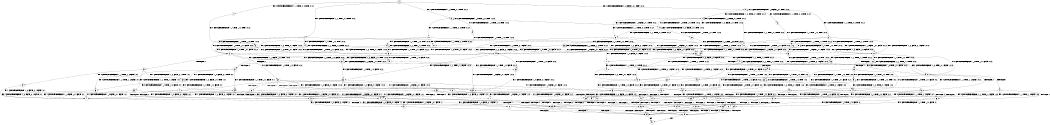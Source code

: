 digraph BCG {
size = "7, 10.5";
center = TRUE;
node [shape = circle];
0 [peripheries = 2];
0 -> 1 [label = "EX !0 !ATOMIC_EXCH_BRANCH (1, +1, TRUE, +0, 2, TRUE) !:0:1:2:"];
0 -> 2 [label = "EX !1 !ATOMIC_EXCH_BRANCH (1, +0, FALSE, +0, 1, TRUE) !:0:1:2:"];
0 -> 3 [label = "EX !2 !ATOMIC_EXCH_BRANCH (1, +0, TRUE, +0, 1, TRUE) !:0:1:2:"];
0 -> 4 [label = "EX !0 !ATOMIC_EXCH_BRANCH (1, +1, TRUE, +0, 2, TRUE) !:0:1:2:"];
1 -> 5 [label = "EX !0 !ATOMIC_EXCH_BRANCH (1, +1, TRUE, +1, 2, TRUE) !:0:1:2:"];
2 -> 6 [label = "EX !0 !ATOMIC_EXCH_BRANCH (1, +1, TRUE, +0, 2, TRUE) !:0:1:2:"];
2 -> 7 [label = "EX !2 !ATOMIC_EXCH_BRANCH (1, +0, TRUE, +0, 1, TRUE) !:0:1:2:"];
2 -> 8 [label = "EX !0 !ATOMIC_EXCH_BRANCH (1, +1, TRUE, +0, 2, TRUE) !:0:1:2:"];
2 -> 2 [label = "EX !1 !ATOMIC_EXCH_BRANCH (1, +0, FALSE, +0, 1, TRUE) !:0:1:2:"];
3 -> 9 [label = "EX !0 !ATOMIC_EXCH_BRANCH (1, +1, TRUE, +0, 2, TRUE) !:0:1:2:"];
3 -> 10 [label = "EX !1 !ATOMIC_EXCH_BRANCH (1, +0, FALSE, +0, 1, TRUE) !:0:1:2:"];
3 -> 11 [label = "EX !0 !ATOMIC_EXCH_BRANCH (1, +1, TRUE, +0, 2, TRUE) !:0:1:2:"];
3 -> 3 [label = "EX !2 !ATOMIC_EXCH_BRANCH (1, +0, TRUE, +0, 1, TRUE) !:0:1:2:"];
4 -> 5 [label = "EX !0 !ATOMIC_EXCH_BRANCH (1, +1, TRUE, +1, 2, TRUE) !:0:1:2:"];
4 -> 12 [label = "EX !1 !ATOMIC_EXCH_BRANCH (1, +0, FALSE, +0, 1, FALSE) !:0:1:2:"];
4 -> 13 [label = "EX !2 !ATOMIC_EXCH_BRANCH (1, +0, TRUE, +0, 1, FALSE) !:0:1:2:"];
4 -> 14 [label = "EX !0 !ATOMIC_EXCH_BRANCH (1, +1, TRUE, +1, 2, TRUE) !:0:1:2:"];
5 -> 15 [label = "EX !2 !ATOMIC_EXCH_BRANCH (1, +0, TRUE, +0, 1, FALSE) !:0:1:2:"];
6 -> 16 [label = "EX !0 !ATOMIC_EXCH_BRANCH (1, +1, TRUE, +1, 2, TRUE) !:0:1:2:"];
7 -> 17 [label = "EX !0 !ATOMIC_EXCH_BRANCH (1, +1, TRUE, +0, 2, TRUE) !:0:1:2:"];
7 -> 18 [label = "EX !0 !ATOMIC_EXCH_BRANCH (1, +1, TRUE, +0, 2, TRUE) !:0:1:2:"];
7 -> 7 [label = "EX !2 !ATOMIC_EXCH_BRANCH (1, +0, TRUE, +0, 1, TRUE) !:0:1:2:"];
7 -> 10 [label = "EX !1 !ATOMIC_EXCH_BRANCH (1, +0, FALSE, +0, 1, TRUE) !:0:1:2:"];
8 -> 16 [label = "EX !0 !ATOMIC_EXCH_BRANCH (1, +1, TRUE, +1, 2, TRUE) !:0:1:2:"];
8 -> 19 [label = "EX !2 !ATOMIC_EXCH_BRANCH (1, +0, TRUE, +0, 1, FALSE) !:0:1:2:"];
8 -> 12 [label = "EX !1 !ATOMIC_EXCH_BRANCH (1, +0, FALSE, +0, 1, FALSE) !:0:1:2:"];
8 -> 20 [label = "EX !0 !ATOMIC_EXCH_BRANCH (1, +1, TRUE, +1, 2, TRUE) !:0:1:2:"];
9 -> 21 [label = "EX !0 !ATOMIC_EXCH_BRANCH (1, +1, TRUE, +1, 2, TRUE) !:0:1:2:"];
10 -> 22 [label = "EX !2 !ATOMIC_EXCH_BRANCH (1, +0, TRUE, +0, 1, TRUE) !:0:1:2:"];
10 -> 18 [label = "EX !0 !ATOMIC_EXCH_BRANCH (1, +1, TRUE, +0, 2, TRUE) !:0:1:2:"];
10 -> 7 [label = "EX !2 !ATOMIC_EXCH_BRANCH (1, +0, TRUE, +0, 1, TRUE) !:0:1:2:"];
10 -> 10 [label = "EX !1 !ATOMIC_EXCH_BRANCH (1, +0, FALSE, +0, 1, TRUE) !:0:1:2:"];
11 -> 21 [label = "EX !0 !ATOMIC_EXCH_BRANCH (1, +1, TRUE, +1, 2, TRUE) !:0:1:2:"];
11 -> 23 [label = "EX !1 !ATOMIC_EXCH_BRANCH (1, +0, FALSE, +0, 1, FALSE) !:0:1:2:"];
11 -> 13 [label = "EX !2 !ATOMIC_EXCH_BRANCH (1, +0, TRUE, +0, 1, FALSE) !:0:1:2:"];
11 -> 24 [label = "EX !0 !ATOMIC_EXCH_BRANCH (1, +1, TRUE, +1, 2, TRUE) !:0:1:2:"];
12 -> 25 [label = "EX !0 !ATOMIC_EXCH_BRANCH (1, +1, TRUE, +1, 2, TRUE) !:0:1:2:"];
12 -> 26 [label = "TERMINATE !1"];
12 -> 27 [label = "EX !2 !ATOMIC_EXCH_BRANCH (1, +0, TRUE, +0, 1, FALSE) !:0:1:2:"];
12 -> 28 [label = "EX !0 !ATOMIC_EXCH_BRANCH (1, +1, TRUE, +1, 2, TRUE) !:0:1:2:"];
13 -> 29 [label = "EX !0 !ATOMIC_EXCH_BRANCH (1, +1, TRUE, +1, 2, FALSE) !:0:1:2:"];
13 -> 30 [label = "TERMINATE !2"];
13 -> 31 [label = "EX !1 !ATOMIC_EXCH_BRANCH (1, +0, FALSE, +0, 1, TRUE) !:0:1:2:"];
13 -> 32 [label = "EX !0 !ATOMIC_EXCH_BRANCH (1, +1, TRUE, +1, 2, FALSE) !:0:1:2:"];
14 -> 15 [label = "EX !2 !ATOMIC_EXCH_BRANCH (1, +0, TRUE, +0, 1, FALSE) !:0:1:2:"];
14 -> 12 [label = "EX !1 !ATOMIC_EXCH_BRANCH (1, +0, FALSE, +0, 1, FALSE) !:0:1:2:"];
14 -> 13 [label = "EX !2 !ATOMIC_EXCH_BRANCH (1, +0, TRUE, +0, 1, FALSE) !:0:1:2:"];
14 -> 14 [label = "EX !0 !ATOMIC_EXCH_BRANCH (1, +1, TRUE, +1, 2, TRUE) !:0:1:2:"];
15 -> 29 [label = "EX !0 !ATOMIC_EXCH_BRANCH (1, +1, TRUE, +1, 2, FALSE) !:0:1:2:"];
16 -> 33 [label = "EX !1 !ATOMIC_EXCH_BRANCH (1, +0, FALSE, +0, 1, FALSE) !:0:1:2:"];
17 -> 34 [label = "EX !0 !ATOMIC_EXCH_BRANCH (1, +1, TRUE, +1, 2, TRUE) !:0:1:2:"];
18 -> 34 [label = "EX !0 !ATOMIC_EXCH_BRANCH (1, +1, TRUE, +1, 2, TRUE) !:0:1:2:"];
18 -> 19 [label = "EX !2 !ATOMIC_EXCH_BRANCH (1, +0, TRUE, +0, 1, FALSE) !:0:1:2:"];
18 -> 23 [label = "EX !1 !ATOMIC_EXCH_BRANCH (1, +0, FALSE, +0, 1, FALSE) !:0:1:2:"];
18 -> 35 [label = "EX !0 !ATOMIC_EXCH_BRANCH (1, +1, TRUE, +1, 2, TRUE) !:0:1:2:"];
19 -> 36 [label = "EX !0 !ATOMIC_EXCH_BRANCH (1, +1, TRUE, +1, 2, FALSE) !:0:1:2:"];
19 -> 37 [label = "TERMINATE !2"];
19 -> 31 [label = "EX !1 !ATOMIC_EXCH_BRANCH (1, +0, FALSE, +0, 1, TRUE) !:0:1:2:"];
19 -> 38 [label = "EX !0 !ATOMIC_EXCH_BRANCH (1, +1, TRUE, +1, 2, FALSE) !:0:1:2:"];
20 -> 33 [label = "EX !1 !ATOMIC_EXCH_BRANCH (1, +0, FALSE, +0, 1, FALSE) !:0:1:2:"];
20 -> 19 [label = "EX !2 !ATOMIC_EXCH_BRANCH (1, +0, TRUE, +0, 1, FALSE) !:0:1:2:"];
20 -> 12 [label = "EX !1 !ATOMIC_EXCH_BRANCH (1, +0, FALSE, +0, 1, FALSE) !:0:1:2:"];
20 -> 20 [label = "EX !0 !ATOMIC_EXCH_BRANCH (1, +1, TRUE, +1, 2, TRUE) !:0:1:2:"];
21 -> 15 [label = "EX !2 !ATOMIC_EXCH_BRANCH (1, +0, TRUE, +0, 1, FALSE) !:0:1:2:"];
22 -> 17 [label = "EX !0 !ATOMIC_EXCH_BRANCH (1, +1, TRUE, +0, 2, TRUE) !:0:1:2:"];
23 -> 39 [label = "EX !0 !ATOMIC_EXCH_BRANCH (1, +1, TRUE, +1, 2, TRUE) !:0:1:2:"];
23 -> 40 [label = "TERMINATE !1"];
23 -> 27 [label = "EX !2 !ATOMIC_EXCH_BRANCH (1, +0, TRUE, +0, 1, FALSE) !:0:1:2:"];
23 -> 41 [label = "EX !0 !ATOMIC_EXCH_BRANCH (1, +1, TRUE, +1, 2, TRUE) !:0:1:2:"];
24 -> 15 [label = "EX !2 !ATOMIC_EXCH_BRANCH (1, +0, TRUE, +0, 1, FALSE) !:0:1:2:"];
24 -> 23 [label = "EX !1 !ATOMIC_EXCH_BRANCH (1, +0, FALSE, +0, 1, FALSE) !:0:1:2:"];
24 -> 13 [label = "EX !2 !ATOMIC_EXCH_BRANCH (1, +0, TRUE, +0, 1, FALSE) !:0:1:2:"];
24 -> 24 [label = "EX !0 !ATOMIC_EXCH_BRANCH (1, +1, TRUE, +1, 2, TRUE) !:0:1:2:"];
25 -> 42 [label = "EX !2 !ATOMIC_EXCH_BRANCH (1, +0, TRUE, +0, 1, FALSE) !:0:1:2:"];
26 -> 43 [label = "EX !0 !ATOMIC_EXCH_BRANCH (1, +1, TRUE, +1, 2, TRUE) !:0:2:"];
26 -> 44 [label = "EX !2 !ATOMIC_EXCH_BRANCH (1, +0, TRUE, +0, 1, FALSE) !:0:2:"];
26 -> 45 [label = "EX !0 !ATOMIC_EXCH_BRANCH (1, +1, TRUE, +1, 2, TRUE) !:0:2:"];
27 -> 46 [label = "EX !0 !ATOMIC_EXCH_BRANCH (1, +1, TRUE, +1, 2, FALSE) !:0:1:2:"];
27 -> 47 [label = "TERMINATE !1"];
27 -> 48 [label = "TERMINATE !2"];
27 -> 49 [label = "EX !0 !ATOMIC_EXCH_BRANCH (1, +1, TRUE, +1, 2, FALSE) !:0:1:2:"];
28 -> 42 [label = "EX !2 !ATOMIC_EXCH_BRANCH (1, +0, TRUE, +0, 1, FALSE) !:0:1:2:"];
28 -> 26 [label = "TERMINATE !1"];
28 -> 27 [label = "EX !2 !ATOMIC_EXCH_BRANCH (1, +0, TRUE, +0, 1, FALSE) !:0:1:2:"];
28 -> 28 [label = "EX !0 !ATOMIC_EXCH_BRANCH (1, +1, TRUE, +1, 2, TRUE) !:0:1:2:"];
29 -> 50 [label = "EX !1 !ATOMIC_EXCH_BRANCH (1, +0, FALSE, +0, 1, FALSE) !:0:1:2:"];
30 -> 51 [label = "EX !0 !ATOMIC_EXCH_BRANCH (1, +1, TRUE, +1, 2, FALSE) !:0:1:"];
30 -> 52 [label = "EX !1 !ATOMIC_EXCH_BRANCH (1, +0, FALSE, +0, 1, TRUE) !:0:1:"];
30 -> 53 [label = "EX !0 !ATOMIC_EXCH_BRANCH (1, +1, TRUE, +1, 2, FALSE) !:0:1:"];
31 -> 36 [label = "EX !0 !ATOMIC_EXCH_BRANCH (1, +1, TRUE, +1, 2, FALSE) !:0:1:2:"];
31 -> 37 [label = "TERMINATE !2"];
31 -> 31 [label = "EX !1 !ATOMIC_EXCH_BRANCH (1, +0, FALSE, +0, 1, TRUE) !:0:1:2:"];
31 -> 38 [label = "EX !0 !ATOMIC_EXCH_BRANCH (1, +1, TRUE, +1, 2, FALSE) !:0:1:2:"];
32 -> 50 [label = "EX !1 !ATOMIC_EXCH_BRANCH (1, +0, FALSE, +0, 1, FALSE) !:0:1:2:"];
32 -> 54 [label = "TERMINATE !2"];
32 -> 55 [label = "TERMINATE !0"];
32 -> 56 [label = "EX !1 !ATOMIC_EXCH_BRANCH (1, +0, FALSE, +0, 1, FALSE) !:0:1:2:"];
33 -> 25 [label = "EX !0 !ATOMIC_EXCH_BRANCH (1, +1, TRUE, +1, 2, TRUE) !:0:1:2:"];
34 -> 57 [label = "EX !1 !ATOMIC_EXCH_BRANCH (1, +0, FALSE, +0, 1, FALSE) !:0:1:2:"];
35 -> 57 [label = "EX !1 !ATOMIC_EXCH_BRANCH (1, +0, FALSE, +0, 1, FALSE) !:0:1:2:"];
35 -> 19 [label = "EX !2 !ATOMIC_EXCH_BRANCH (1, +0, TRUE, +0, 1, FALSE) !:0:1:2:"];
35 -> 23 [label = "EX !1 !ATOMIC_EXCH_BRANCH (1, +0, FALSE, +0, 1, FALSE) !:0:1:2:"];
35 -> 35 [label = "EX !0 !ATOMIC_EXCH_BRANCH (1, +1, TRUE, +1, 2, TRUE) !:0:1:2:"];
36 -> 50 [label = "EX !1 !ATOMIC_EXCH_BRANCH (1, +0, FALSE, +0, 1, FALSE) !:0:1:2:"];
37 -> 58 [label = "EX !0 !ATOMIC_EXCH_BRANCH (1, +1, TRUE, +1, 2, FALSE) !:0:1:"];
37 -> 52 [label = "EX !1 !ATOMIC_EXCH_BRANCH (1, +0, FALSE, +0, 1, TRUE) !:0:1:"];
37 -> 59 [label = "EX !0 !ATOMIC_EXCH_BRANCH (1, +1, TRUE, +1, 2, FALSE) !:0:1:"];
38 -> 50 [label = "EX !1 !ATOMIC_EXCH_BRANCH (1, +0, FALSE, +0, 1, FALSE) !:0:1:2:"];
38 -> 60 [label = "TERMINATE !2"];
38 -> 61 [label = "TERMINATE !0"];
38 -> 56 [label = "EX !1 !ATOMIC_EXCH_BRANCH (1, +0, FALSE, +0, 1, FALSE) !:0:1:2:"];
39 -> 42 [label = "EX !2 !ATOMIC_EXCH_BRANCH (1, +0, TRUE, +0, 1, FALSE) !:0:1:2:"];
40 -> 62 [label = "EX !0 !ATOMIC_EXCH_BRANCH (1, +1, TRUE, +1, 2, TRUE) !:0:2:"];
40 -> 44 [label = "EX !2 !ATOMIC_EXCH_BRANCH (1, +0, TRUE, +0, 1, FALSE) !:0:2:"];
40 -> 63 [label = "EX !0 !ATOMIC_EXCH_BRANCH (1, +1, TRUE, +1, 2, TRUE) !:0:2:"];
41 -> 42 [label = "EX !2 !ATOMIC_EXCH_BRANCH (1, +0, TRUE, +0, 1, FALSE) !:0:1:2:"];
41 -> 40 [label = "TERMINATE !1"];
41 -> 27 [label = "EX !2 !ATOMIC_EXCH_BRANCH (1, +0, TRUE, +0, 1, FALSE) !:0:1:2:"];
41 -> 41 [label = "EX !0 !ATOMIC_EXCH_BRANCH (1, +1, TRUE, +1, 2, TRUE) !:0:1:2:"];
42 -> 46 [label = "EX !0 !ATOMIC_EXCH_BRANCH (1, +1, TRUE, +1, 2, FALSE) !:0:1:2:"];
43 -> 64 [label = "EX !2 !ATOMIC_EXCH_BRANCH (1, +0, TRUE, +0, 1, FALSE) !:0:2:"];
44 -> 65 [label = "EX !0 !ATOMIC_EXCH_BRANCH (1, +1, TRUE, +1, 2, FALSE) !:0:2:"];
44 -> 66 [label = "TERMINATE !2"];
44 -> 67 [label = "EX !0 !ATOMIC_EXCH_BRANCH (1, +1, TRUE, +1, 2, FALSE) !:0:2:"];
45 -> 64 [label = "EX !2 !ATOMIC_EXCH_BRANCH (1, +0, TRUE, +0, 1, FALSE) !:0:2:"];
45 -> 44 [label = "EX !2 !ATOMIC_EXCH_BRANCH (1, +0, TRUE, +0, 1, FALSE) !:0:2:"];
45 -> 45 [label = "EX !0 !ATOMIC_EXCH_BRANCH (1, +1, TRUE, +1, 2, TRUE) !:0:2:"];
46 -> 68 [label = "TERMINATE !0"];
47 -> 65 [label = "EX !0 !ATOMIC_EXCH_BRANCH (1, +1, TRUE, +1, 2, FALSE) !:0:2:"];
47 -> 66 [label = "TERMINATE !2"];
47 -> 67 [label = "EX !0 !ATOMIC_EXCH_BRANCH (1, +1, TRUE, +1, 2, FALSE) !:0:2:"];
48 -> 69 [label = "EX !0 !ATOMIC_EXCH_BRANCH (1, +1, TRUE, +1, 2, FALSE) !:0:1:"];
48 -> 66 [label = "TERMINATE !1"];
48 -> 70 [label = "EX !0 !ATOMIC_EXCH_BRANCH (1, +1, TRUE, +1, 2, FALSE) !:0:1:"];
49 -> 68 [label = "TERMINATE !0"];
49 -> 71 [label = "TERMINATE !1"];
49 -> 72 [label = "TERMINATE !2"];
49 -> 73 [label = "TERMINATE !0"];
50 -> 68 [label = "TERMINATE !0"];
51 -> 74 [label = "EX !1 !ATOMIC_EXCH_BRANCH (1, +0, FALSE, +0, 1, FALSE) !:0:1:"];
52 -> 58 [label = "EX !0 !ATOMIC_EXCH_BRANCH (1, +1, TRUE, +1, 2, FALSE) !:0:1:"];
52 -> 52 [label = "EX !1 !ATOMIC_EXCH_BRANCH (1, +0, FALSE, +0, 1, TRUE) !:0:1:"];
52 -> 59 [label = "EX !0 !ATOMIC_EXCH_BRANCH (1, +1, TRUE, +1, 2, FALSE) !:0:1:"];
53 -> 74 [label = "EX !1 !ATOMIC_EXCH_BRANCH (1, +0, FALSE, +0, 1, FALSE) !:0:1:"];
53 -> 75 [label = "TERMINATE !0"];
53 -> 76 [label = "EX !1 !ATOMIC_EXCH_BRANCH (1, +0, FALSE, +0, 1, FALSE) !:0:1:"];
54 -> 74 [label = "EX !1 !ATOMIC_EXCH_BRANCH (1, +0, FALSE, +0, 1, FALSE) !:0:1:"];
54 -> 75 [label = "TERMINATE !0"];
54 -> 76 [label = "EX !1 !ATOMIC_EXCH_BRANCH (1, +0, FALSE, +0, 1, FALSE) !:0:1:"];
55 -> 77 [label = "EX !1 !ATOMIC_EXCH_BRANCH (1, +0, FALSE, +0, 1, FALSE) !:1:2:"];
55 -> 75 [label = "TERMINATE !2"];
55 -> 78 [label = "EX !1 !ATOMIC_EXCH_BRANCH (1, +0, FALSE, +0, 1, FALSE) !:1:2:"];
56 -> 68 [label = "TERMINATE !0"];
56 -> 71 [label = "TERMINATE !1"];
56 -> 72 [label = "TERMINATE !2"];
56 -> 73 [label = "TERMINATE !0"];
57 -> 39 [label = "EX !0 !ATOMIC_EXCH_BRANCH (1, +1, TRUE, +1, 2, TRUE) !:0:1:2:"];
58 -> 74 [label = "EX !1 !ATOMIC_EXCH_BRANCH (1, +0, FALSE, +0, 1, FALSE) !:0:1:"];
59 -> 74 [label = "EX !1 !ATOMIC_EXCH_BRANCH (1, +0, FALSE, +0, 1, FALSE) !:0:1:"];
59 -> 79 [label = "TERMINATE !0"];
59 -> 76 [label = "EX !1 !ATOMIC_EXCH_BRANCH (1, +0, FALSE, +0, 1, FALSE) !:0:1:"];
60 -> 74 [label = "EX !1 !ATOMIC_EXCH_BRANCH (1, +0, FALSE, +0, 1, FALSE) !:0:1:"];
60 -> 79 [label = "TERMINATE !0"];
60 -> 76 [label = "EX !1 !ATOMIC_EXCH_BRANCH (1, +0, FALSE, +0, 1, FALSE) !:0:1:"];
61 -> 77 [label = "EX !1 !ATOMIC_EXCH_BRANCH (1, +0, FALSE, +0, 1, FALSE) !:1:2:"];
61 -> 79 [label = "TERMINATE !2"];
61 -> 78 [label = "EX !1 !ATOMIC_EXCH_BRANCH (1, +0, FALSE, +0, 1, FALSE) !:1:2:"];
62 -> 64 [label = "EX !2 !ATOMIC_EXCH_BRANCH (1, +0, TRUE, +0, 1, FALSE) !:0:2:"];
63 -> 64 [label = "EX !2 !ATOMIC_EXCH_BRANCH (1, +0, TRUE, +0, 1, FALSE) !:0:2:"];
63 -> 44 [label = "EX !2 !ATOMIC_EXCH_BRANCH (1, +0, TRUE, +0, 1, FALSE) !:0:2:"];
63 -> 63 [label = "EX !0 !ATOMIC_EXCH_BRANCH (1, +1, TRUE, +1, 2, TRUE) !:0:2:"];
64 -> 65 [label = "EX !0 !ATOMIC_EXCH_BRANCH (1, +1, TRUE, +1, 2, FALSE) !:0:2:"];
65 -> 80 [label = "TERMINATE !0"];
66 -> 81 [label = "EX !0 !ATOMIC_EXCH_BRANCH (1, +1, TRUE, +1, 2, FALSE) !:0:"];
66 -> 82 [label = "EX !0 !ATOMIC_EXCH_BRANCH (1, +1, TRUE, +1, 2, FALSE) !:0:"];
67 -> 80 [label = "TERMINATE !0"];
67 -> 83 [label = "TERMINATE !2"];
67 -> 84 [label = "TERMINATE !0"];
68 -> 85 [label = "TERMINATE !2"];
69 -> 85 [label = "TERMINATE !0"];
70 -> 85 [label = "TERMINATE !0"];
70 -> 83 [label = "TERMINATE !1"];
70 -> 86 [label = "TERMINATE !0"];
71 -> 80 [label = "TERMINATE !0"];
71 -> 83 [label = "TERMINATE !2"];
71 -> 84 [label = "TERMINATE !0"];
72 -> 85 [label = "TERMINATE !0"];
72 -> 83 [label = "TERMINATE !1"];
72 -> 86 [label = "TERMINATE !0"];
73 -> 85 [label = "TERMINATE !2"];
73 -> 84 [label = "TERMINATE !1"];
73 -> 86 [label = "TERMINATE !2"];
74 -> 85 [label = "TERMINATE !0"];
75 -> 87 [label = "EX !1 !ATOMIC_EXCH_BRANCH (1, +0, FALSE, +0, 1, FALSE) !:1:"];
75 -> 88 [label = "EX !1 !ATOMIC_EXCH_BRANCH (1, +0, FALSE, +0, 1, FALSE) !:1:"];
76 -> 85 [label = "TERMINATE !0"];
76 -> 83 [label = "TERMINATE !1"];
76 -> 86 [label = "TERMINATE !0"];
77 -> 85 [label = "TERMINATE !2"];
78 -> 85 [label = "TERMINATE !2"];
78 -> 84 [label = "TERMINATE !1"];
78 -> 86 [label = "TERMINATE !2"];
79 -> 87 [label = "EX !1 !ATOMIC_EXCH_BRANCH (1, +0, FALSE, +0, 1, FALSE) !:1:"];
79 -> 88 [label = "EX !1 !ATOMIC_EXCH_BRANCH (1, +0, FALSE, +0, 1, FALSE) !:1:"];
80 -> 89 [label = "TERMINATE !2"];
81 -> 89 [label = "TERMINATE !0"];
82 -> 89 [label = "TERMINATE !0"];
82 -> 90 [label = "TERMINATE !0"];
83 -> 89 [label = "TERMINATE !0"];
83 -> 90 [label = "TERMINATE !0"];
84 -> 89 [label = "TERMINATE !2"];
84 -> 90 [label = "TERMINATE !2"];
85 -> 89 [label = "TERMINATE !1"];
86 -> 89 [label = "TERMINATE !1"];
86 -> 90 [label = "TERMINATE !1"];
87 -> 89 [label = "TERMINATE !1"];
88 -> 89 [label = "TERMINATE !1"];
88 -> 90 [label = "TERMINATE !1"];
89 -> 91 [label = "exit"];
90 -> 91 [label = "exit"];
}
